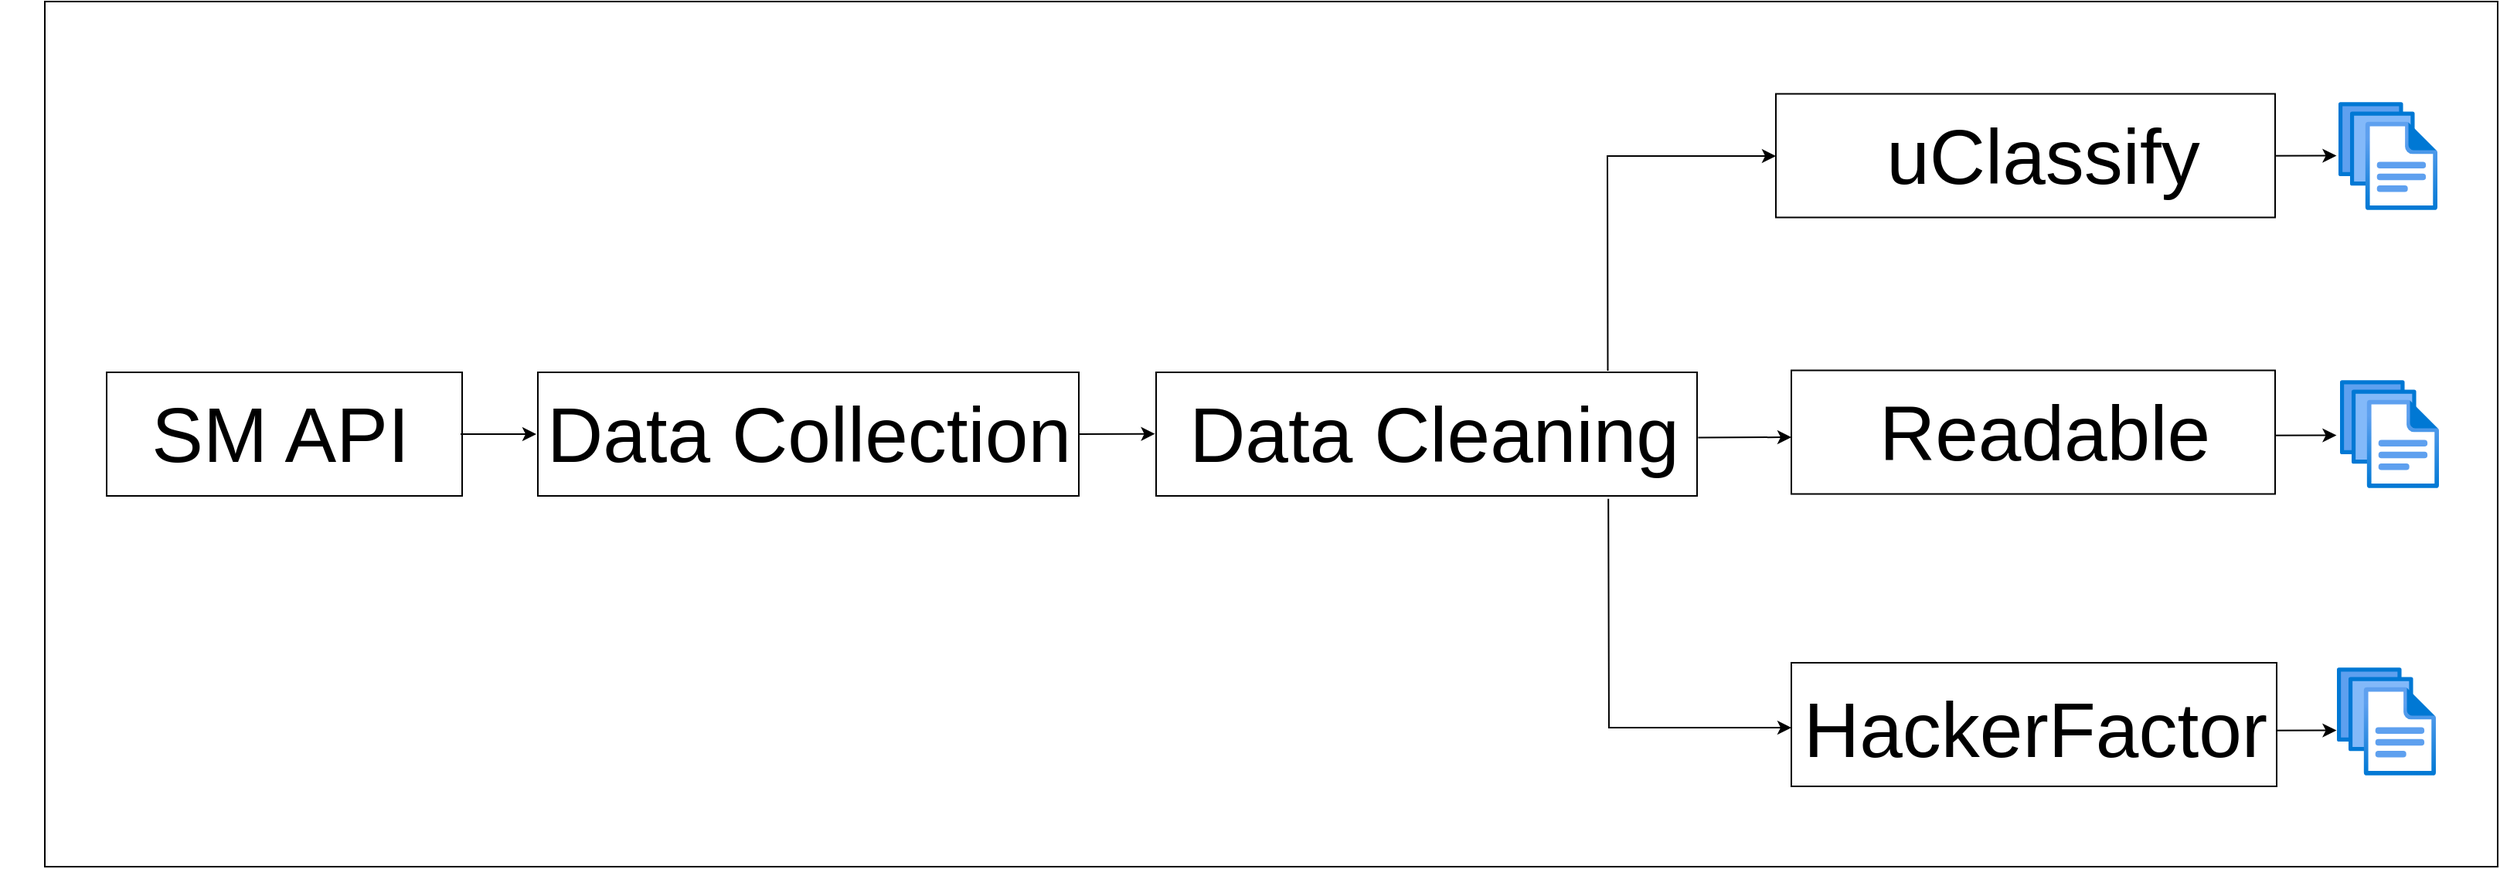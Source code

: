<mxfile version="20.8.23" type="github">
  <diagram id="J4kVdCjD3ESPhV0laQYD" name="Page-1">
    <mxGraphModel dx="1985" dy="1290" grid="1" gridSize="10" guides="1" tooltips="1" connect="1" arrows="1" fold="1" page="1" pageScale="1" pageWidth="1800" pageHeight="800" math="0" shadow="0">
      <root>
        <mxCell id="0" />
        <mxCell id="1" parent="0" />
        <mxCell id="25KSc2TjV2gcIhLW8g-A-27" value="" style="rounded=0;whiteSpace=wrap;html=1;fontFamily=Courier New;fontSize=50;" parent="1" vertex="1">
          <mxGeometry x="160" y="118" width="1587" height="560" as="geometry" />
        </mxCell>
        <mxCell id="25KSc2TjV2gcIhLW8g-A-6" value="" style="rounded=0;whiteSpace=wrap;html=1;" parent="1" vertex="1">
          <mxGeometry x="879" y="358" width="350" height="80" as="geometry" />
        </mxCell>
        <mxCell id="25KSc2TjV2gcIhLW8g-A-7" value="&lt;font style=&quot;font-size: 50px;&quot;&gt;Data Cleaning&lt;/font&gt;" style="text;html=1;strokeColor=none;fillColor=none;align=center;verticalAlign=middle;whiteSpace=wrap;rounded=0;" parent="1" vertex="1">
          <mxGeometry x="889" y="383" width="340" height="30" as="geometry" />
        </mxCell>
        <mxCell id="25KSc2TjV2gcIhLW8g-A-8" value="" style="endArrow=classic;html=1;rounded=0;fontSize=50;exitX=0.835;exitY=-0.012;exitDx=0;exitDy=0;exitPerimeter=0;" parent="1" source="25KSc2TjV2gcIhLW8g-A-6" edge="1">
          <mxGeometry width="50" height="50" relative="1" as="geometry">
            <mxPoint x="1067.6" y="288.32" as="sourcePoint" />
            <mxPoint x="1280" y="218" as="targetPoint" />
            <Array as="points">
              <mxPoint x="1171" y="218" />
            </Array>
          </mxGeometry>
        </mxCell>
        <mxCell id="25KSc2TjV2gcIhLW8g-A-11" value="" style="aspect=fixed;html=1;points=[];align=center;image;fontSize=12;image=img/lib/azure2/general/Files.svg;" parent="1" vertex="1">
          <mxGeometry x="1644" y="183" width="64" height="70" as="geometry" />
        </mxCell>
        <mxCell id="25KSc2TjV2gcIhLW8g-A-12" value="" style="aspect=fixed;html=1;points=[];align=center;image;fontSize=12;image=img/lib/azure2/general/Files.svg;" parent="1" vertex="1">
          <mxGeometry x="1645" y="363" width="64" height="70" as="geometry" />
        </mxCell>
        <mxCell id="25KSc2TjV2gcIhLW8g-A-13" value="" style="endArrow=classic;html=1;rounded=0;fontSize=50;entryX=-0.02;entryY=0.497;entryDx=0;entryDy=0;entryPerimeter=0;exitX=1;exitY=0.5;exitDx=0;exitDy=0;" parent="1" target="25KSc2TjV2gcIhLW8g-A-11" edge="1">
          <mxGeometry width="50" height="50" relative="1" as="geometry">
            <mxPoint x="1544" y="218.0" as="sourcePoint" />
            <mxPoint x="1344" y="298" as="targetPoint" />
          </mxGeometry>
        </mxCell>
        <mxCell id="25KSc2TjV2gcIhLW8g-A-15" value="" style="rounded=0;whiteSpace=wrap;html=1;" parent="1" vertex="1">
          <mxGeometry x="479" y="358" width="350" height="80" as="geometry" />
        </mxCell>
        <mxCell id="25KSc2TjV2gcIhLW8g-A-16" value="&lt;font style=&quot;font-size: 50px;&quot;&gt;Data Collection&lt;/font&gt;" style="text;html=1;strokeColor=none;fillColor=none;align=center;verticalAlign=middle;whiteSpace=wrap;rounded=0;" parent="1" vertex="1">
          <mxGeometry x="473" y="383" width="363" height="30" as="geometry" />
        </mxCell>
        <mxCell id="25KSc2TjV2gcIhLW8g-A-17" value="" style="endArrow=classic;html=1;rounded=0;fontSize=50;entryX=-0.002;entryY=0.498;entryDx=0;entryDy=0;entryPerimeter=0;" parent="1" target="25KSc2TjV2gcIhLW8g-A-6" edge="1">
          <mxGeometry width="50" height="50" relative="1" as="geometry">
            <mxPoint x="829" y="398" as="sourcePoint" />
            <mxPoint x="876" y="398" as="targetPoint" />
          </mxGeometry>
        </mxCell>
        <mxCell id="pfAwKlERwL4sJcfXoVLZ-3" value="" style="aspect=fixed;html=1;points=[];align=center;image;fontSize=12;image=img/lib/azure2/general/Files.svg;" parent="1" vertex="1">
          <mxGeometry x="1643" y="549" width="64" height="70" as="geometry" />
        </mxCell>
        <mxCell id="pfAwKlERwL4sJcfXoVLZ-4" value="" style="endArrow=classic;html=1;rounded=0;fontSize=50;entryX=-0.02;entryY=0.497;entryDx=0;entryDy=0;entryPerimeter=0;exitX=1;exitY=0.5;exitDx=0;exitDy=0;" parent="1" edge="1">
          <mxGeometry width="50" height="50" relative="1" as="geometry">
            <mxPoint x="1297" y="562" as="sourcePoint" />
            <mxPoint x="1335.72" y="561.79" as="targetPoint" />
          </mxGeometry>
        </mxCell>
        <mxCell id="pfAwKlERwL4sJcfXoVLZ-8" value="" style="endArrow=classic;html=1;rounded=0;fontSize=50;exitX=1.002;exitY=0.575;exitDx=0;exitDy=0;exitPerimeter=0;" parent="1" source="25KSc2TjV2gcIhLW8g-A-7" edge="1">
          <mxGeometry width="50" height="50" relative="1" as="geometry">
            <mxPoint x="1233" y="400" as="sourcePoint" />
            <mxPoint x="1290" y="400" as="targetPoint" />
          </mxGeometry>
        </mxCell>
        <mxCell id="pfAwKlERwL4sJcfXoVLZ-10" value="" style="endArrow=classic;html=1;rounded=0;fontSize=50;exitX=0.836;exitY=1.023;exitDx=0;exitDy=0;exitPerimeter=0;" parent="1" source="25KSc2TjV2gcIhLW8g-A-6" edge="1">
          <mxGeometry width="50" height="50" relative="1" as="geometry">
            <mxPoint x="1171.25" y="727.04" as="sourcePoint" />
            <mxPoint x="1290" y="588" as="targetPoint" />
            <Array as="points">
              <mxPoint x="1172" y="588" />
            </Array>
          </mxGeometry>
        </mxCell>
        <mxCell id="LTP264mvv6yeyNMT0KKM-2" value="" style="rounded=0;whiteSpace=wrap;html=1;" parent="1" vertex="1">
          <mxGeometry x="1280" y="177.75" width="323" height="80" as="geometry" />
        </mxCell>
        <mxCell id="25KSc2TjV2gcIhLW8g-A-2" value="&lt;font style=&quot;font-size: 50px;&quot;&gt;uClassify&lt;/font&gt;" style="text;html=1;strokeColor=none;fillColor=none;align=center;verticalAlign=middle;whiteSpace=wrap;rounded=0;" parent="1" vertex="1">
          <mxGeometry x="1423" y="202.75" width="60" height="30" as="geometry" />
        </mxCell>
        <mxCell id="LTP264mvv6yeyNMT0KKM-3" value="" style="endArrow=classic;html=1;rounded=0;fontSize=50;entryX=-0.02;entryY=0.497;entryDx=0;entryDy=0;entryPerimeter=0;exitX=1;exitY=0.5;exitDx=0;exitDy=0;" parent="1" edge="1">
          <mxGeometry width="50" height="50" relative="1" as="geometry">
            <mxPoint x="1544" y="399.0" as="sourcePoint" />
            <mxPoint x="1642.72" y="398.79" as="targetPoint" />
          </mxGeometry>
        </mxCell>
        <mxCell id="LTP264mvv6yeyNMT0KKM-4" value="" style="endArrow=classic;html=1;rounded=0;fontSize=50;entryX=-0.02;entryY=0.497;entryDx=0;entryDy=0;entryPerimeter=0;exitX=1;exitY=0.5;exitDx=0;exitDy=0;" parent="1" edge="1">
          <mxGeometry width="50" height="50" relative="1" as="geometry">
            <mxPoint x="1544" y="590.0" as="sourcePoint" />
            <mxPoint x="1642.72" y="589.79" as="targetPoint" />
          </mxGeometry>
        </mxCell>
        <mxCell id="pfAwKlERwL4sJcfXoVLZ-1" value="" style="rounded=0;whiteSpace=wrap;html=1;" parent="1" vertex="1">
          <mxGeometry x="1290" y="546" width="314" height="80" as="geometry" />
        </mxCell>
        <mxCell id="pfAwKlERwL4sJcfXoVLZ-2" value="&lt;span style=&quot;font-size: 50px;&quot;&gt;HackerFactor&lt;/span&gt;" style="text;html=1;strokeColor=none;fillColor=none;align=center;verticalAlign=middle;whiteSpace=wrap;rounded=0;" parent="1" vertex="1">
          <mxGeometry x="1418" y="574" width="60" height="30" as="geometry" />
        </mxCell>
        <mxCell id="LTP264mvv6yeyNMT0KKM-1" value="" style="rounded=0;whiteSpace=wrap;html=1;" parent="1" vertex="1">
          <mxGeometry x="1290" y="356.75" width="313" height="80" as="geometry" />
        </mxCell>
        <mxCell id="25KSc2TjV2gcIhLW8g-A-4" value="&lt;font style=&quot;font-size: 50px;&quot;&gt;Readable&lt;/font&gt;" style="text;html=1;strokeColor=none;fillColor=none;align=center;verticalAlign=middle;whiteSpace=wrap;rounded=0;" parent="1" vertex="1">
          <mxGeometry x="1424" y="381.75" width="60" height="30" as="geometry" />
        </mxCell>
        <mxCell id="FuLiv8RsBEX9dkGPKc3L-1" value="" style="rounded=0;whiteSpace=wrap;html=1;" vertex="1" parent="1">
          <mxGeometry x="200" y="358" width="230" height="80" as="geometry" />
        </mxCell>
        <mxCell id="FuLiv8RsBEX9dkGPKc3L-2" value="&lt;span style=&quot;font-size: 50px;&quot;&gt;SM API&lt;/span&gt;" style="text;html=1;strokeColor=none;fillColor=none;align=center;verticalAlign=middle;whiteSpace=wrap;rounded=0;" vertex="1" parent="1">
          <mxGeometry x="131" y="383" width="363" height="30" as="geometry" />
        </mxCell>
        <mxCell id="FuLiv8RsBEX9dkGPKc3L-3" value="" style="endArrow=classic;html=1;rounded=0;fontSize=50;entryX=-0.002;entryY=0.498;entryDx=0;entryDy=0;entryPerimeter=0;" edge="1" parent="1">
          <mxGeometry width="50" height="50" relative="1" as="geometry">
            <mxPoint x="429" y="398" as="sourcePoint" />
            <mxPoint x="478" y="398" as="targetPoint" />
          </mxGeometry>
        </mxCell>
      </root>
    </mxGraphModel>
  </diagram>
</mxfile>
